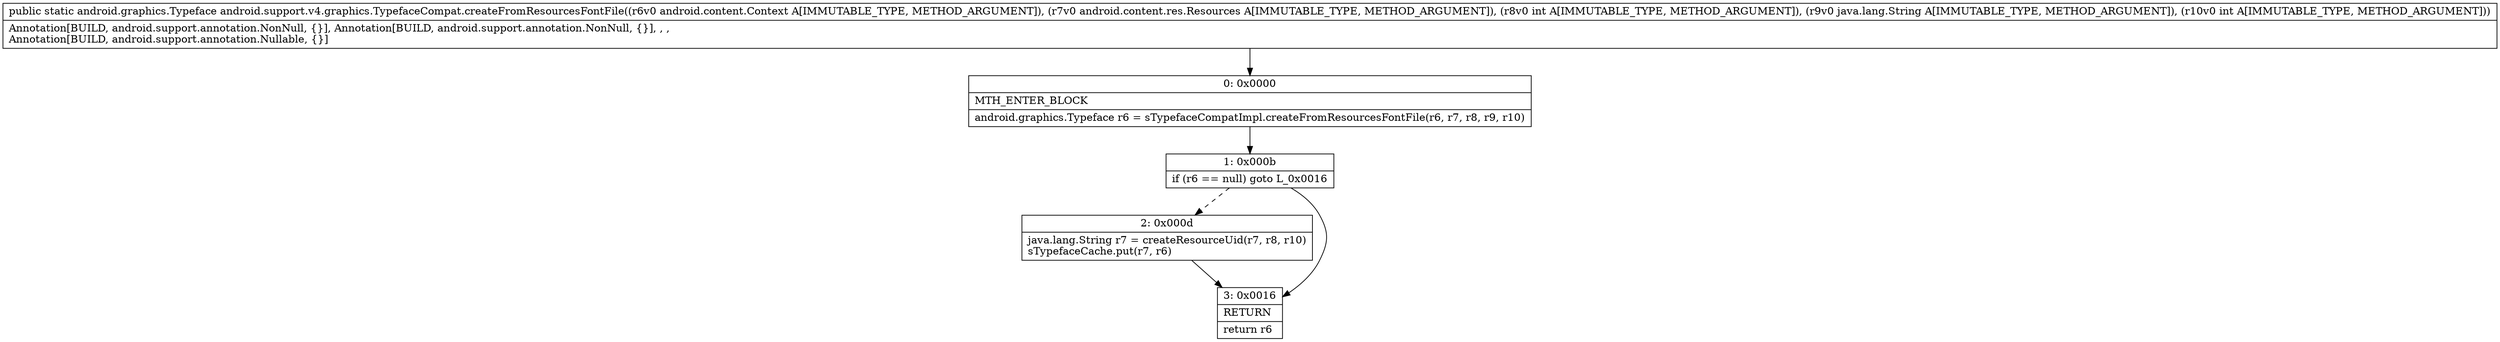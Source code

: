 digraph "CFG forandroid.support.v4.graphics.TypefaceCompat.createFromResourcesFontFile(Landroid\/content\/Context;Landroid\/content\/res\/Resources;ILjava\/lang\/String;I)Landroid\/graphics\/Typeface;" {
Node_0 [shape=record,label="{0\:\ 0x0000|MTH_ENTER_BLOCK\l|android.graphics.Typeface r6 = sTypefaceCompatImpl.createFromResourcesFontFile(r6, r7, r8, r9, r10)\l}"];
Node_1 [shape=record,label="{1\:\ 0x000b|if (r6 == null) goto L_0x0016\l}"];
Node_2 [shape=record,label="{2\:\ 0x000d|java.lang.String r7 = createResourceUid(r7, r8, r10)\lsTypefaceCache.put(r7, r6)\l}"];
Node_3 [shape=record,label="{3\:\ 0x0016|RETURN\l|return r6\l}"];
MethodNode[shape=record,label="{public static android.graphics.Typeface android.support.v4.graphics.TypefaceCompat.createFromResourcesFontFile((r6v0 android.content.Context A[IMMUTABLE_TYPE, METHOD_ARGUMENT]), (r7v0 android.content.res.Resources A[IMMUTABLE_TYPE, METHOD_ARGUMENT]), (r8v0 int A[IMMUTABLE_TYPE, METHOD_ARGUMENT]), (r9v0 java.lang.String A[IMMUTABLE_TYPE, METHOD_ARGUMENT]), (r10v0 int A[IMMUTABLE_TYPE, METHOD_ARGUMENT]))  | Annotation[BUILD, android.support.annotation.NonNull, \{\}], Annotation[BUILD, android.support.annotation.NonNull, \{\}], , , \lAnnotation[BUILD, android.support.annotation.Nullable, \{\}]\l}"];
MethodNode -> Node_0;
Node_0 -> Node_1;
Node_1 -> Node_2[style=dashed];
Node_1 -> Node_3;
Node_2 -> Node_3;
}

